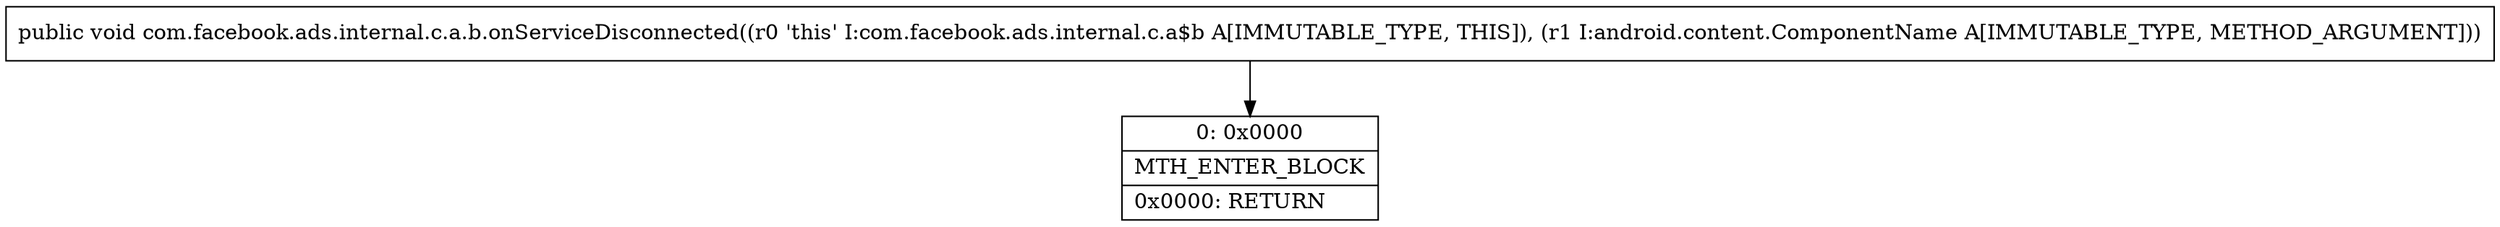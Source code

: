 digraph "CFG forcom.facebook.ads.internal.c.a.b.onServiceDisconnected(Landroid\/content\/ComponentName;)V" {
Node_0 [shape=record,label="{0\:\ 0x0000|MTH_ENTER_BLOCK\l|0x0000: RETURN   \l}"];
MethodNode[shape=record,label="{public void com.facebook.ads.internal.c.a.b.onServiceDisconnected((r0 'this' I:com.facebook.ads.internal.c.a$b A[IMMUTABLE_TYPE, THIS]), (r1 I:android.content.ComponentName A[IMMUTABLE_TYPE, METHOD_ARGUMENT])) }"];
MethodNode -> Node_0;
}

